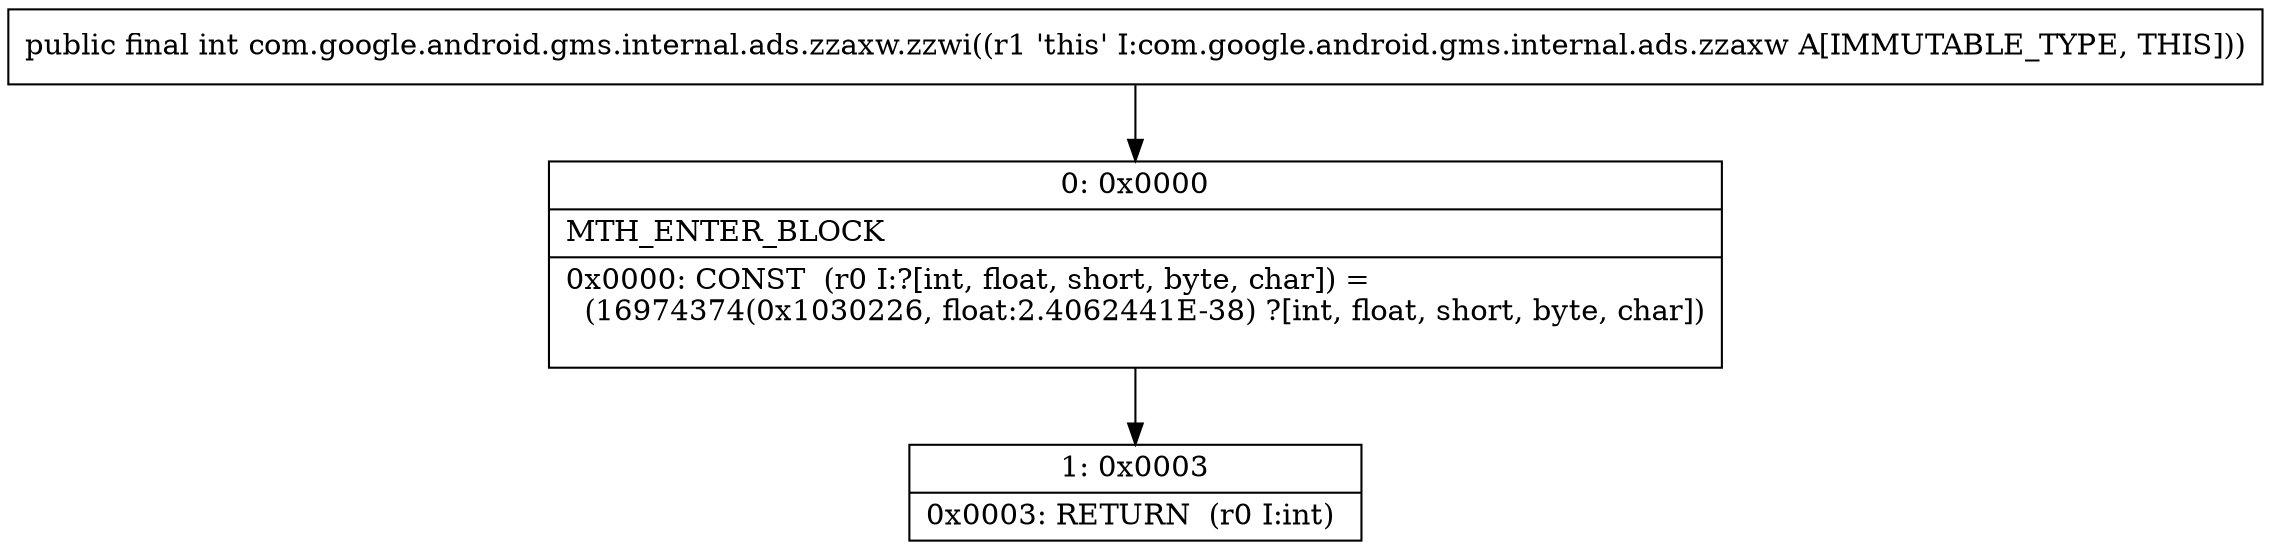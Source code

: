 digraph "CFG forcom.google.android.gms.internal.ads.zzaxw.zzwi()I" {
Node_0 [shape=record,label="{0\:\ 0x0000|MTH_ENTER_BLOCK\l|0x0000: CONST  (r0 I:?[int, float, short, byte, char]) = \l  (16974374(0x1030226, float:2.4062441E\-38) ?[int, float, short, byte, char])\l \l}"];
Node_1 [shape=record,label="{1\:\ 0x0003|0x0003: RETURN  (r0 I:int) \l}"];
MethodNode[shape=record,label="{public final int com.google.android.gms.internal.ads.zzaxw.zzwi((r1 'this' I:com.google.android.gms.internal.ads.zzaxw A[IMMUTABLE_TYPE, THIS])) }"];
MethodNode -> Node_0;
Node_0 -> Node_1;
}

